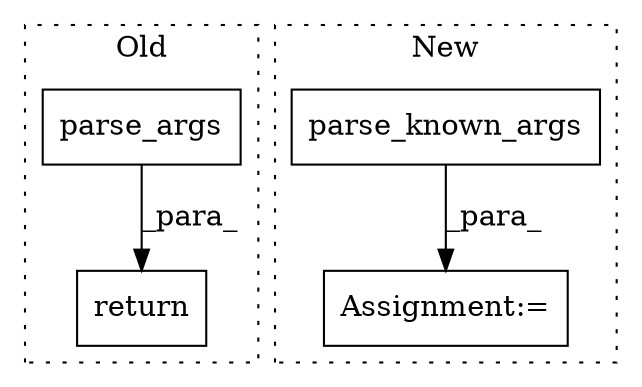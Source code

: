digraph G {
subgraph cluster0 {
1 [label="return" a="41" s="1125" l="7" shape="box"];
3 [label="parse_args" a="32" s="1139" l="12" shape="box"];
label = "Old";
style="dotted";
}
subgraph cluster1 {
2 [label="parse_known_args" a="32" s="1104" l="18" shape="box"];
4 [label="Assignment:=" a="7" s="1095" l="2" shape="box"];
label = "New";
style="dotted";
}
2 -> 4 [label="_para_"];
3 -> 1 [label="_para_"];
}
